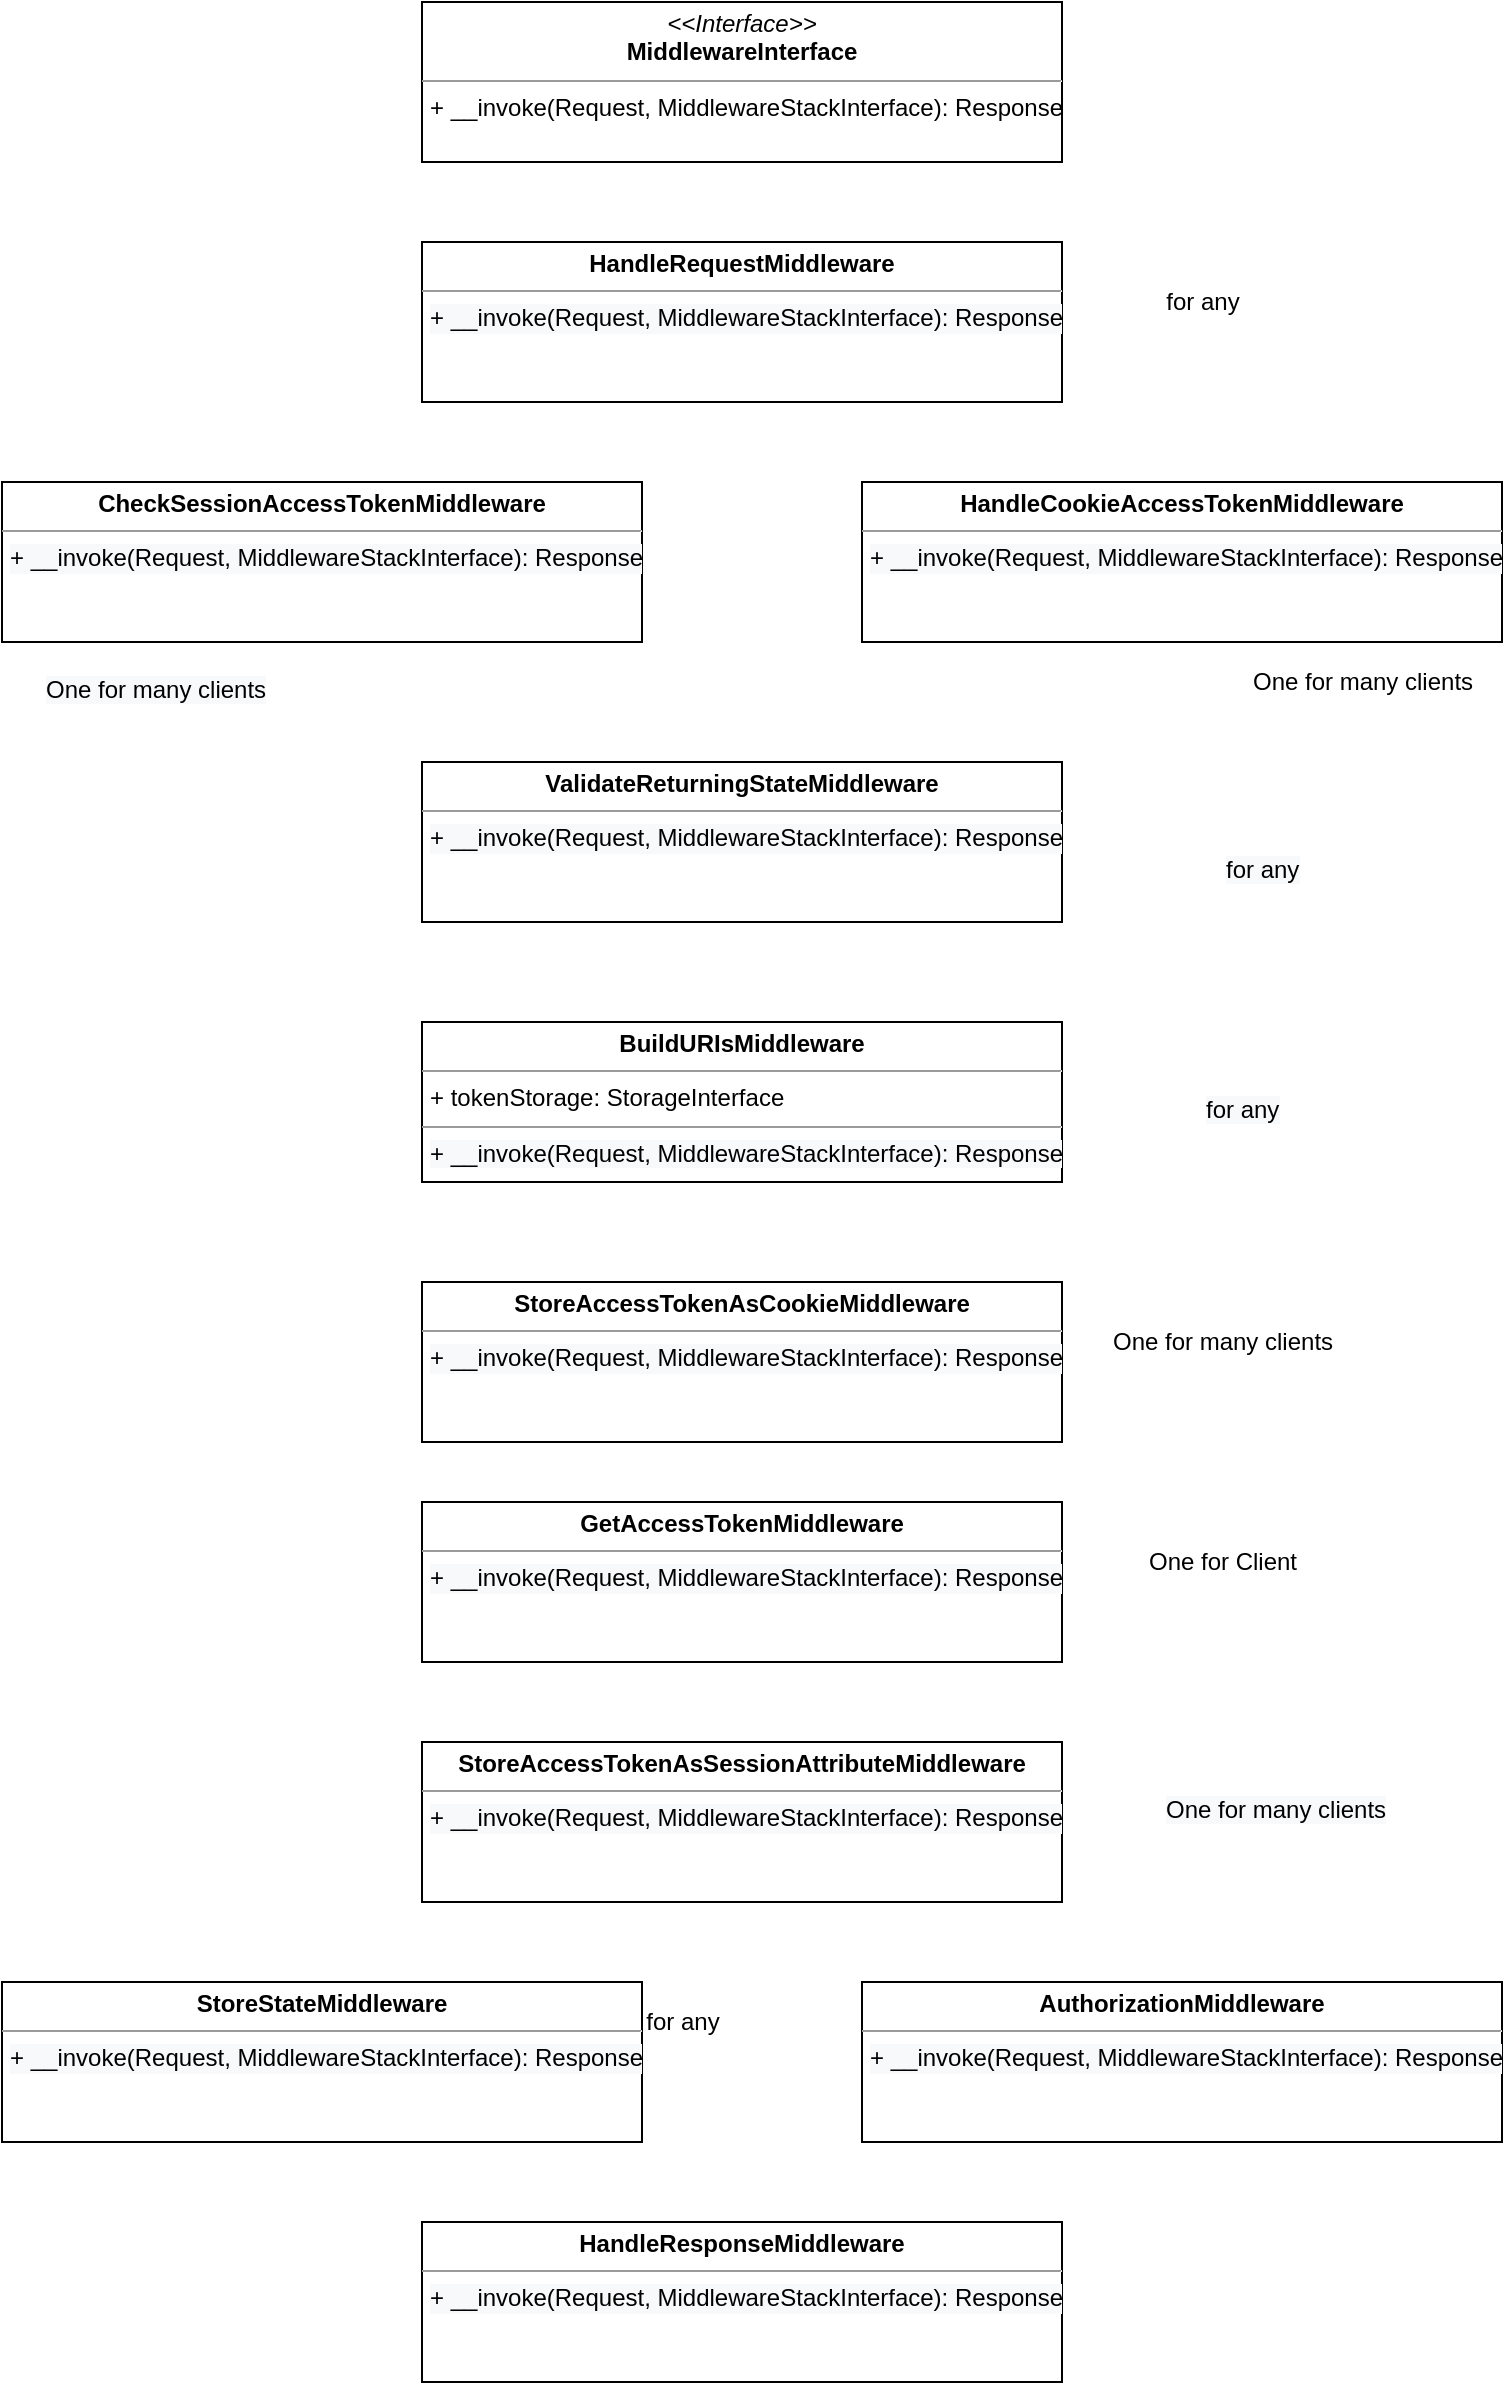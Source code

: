 <mxfile version="13.8.9" type="github" pages="4">
  <diagram id="qrGcWWRsO0BOdbryA6Jo" name="middleware">
    <mxGraphModel dx="1372" dy="774" grid="1" gridSize="10" guides="1" tooltips="1" connect="1" arrows="1" fold="1" page="1" pageScale="1" pageWidth="827" pageHeight="1169" math="0" shadow="0">
      <root>
        <mxCell id="0" />
        <mxCell id="1" parent="0" />
        <mxCell id="8NeAwoeYT95xqPQiHcfP-7" value="&lt;p style=&quot;margin: 0px ; margin-top: 4px ; text-align: center&quot;&gt;&lt;i&gt;&amp;lt;&amp;lt;Interface&amp;gt;&amp;gt;&lt;/i&gt;&lt;br&gt;&lt;b&gt;MiddlewareInterface&lt;/b&gt;&lt;/p&gt;&lt;hr size=&quot;1&quot;&gt;&lt;p style=&quot;margin: 0px ; margin-left: 4px&quot;&gt;&lt;span&gt;+ __invoke(&lt;/span&gt;&lt;span style=&quot;font-family: &amp;#34;helvetica&amp;#34;&quot;&gt;Request&lt;/span&gt;&lt;span&gt;,&amp;nbsp;&lt;/span&gt;&lt;span style=&quot;font-family: &amp;#34;helvetica&amp;#34;&quot;&gt;MiddlewareStackInterface&lt;/span&gt;&lt;span&gt;): Response&lt;/span&gt;&lt;/p&gt;&amp;nbsp;&amp;nbsp;&lt;p style=&quot;margin: 0px ; margin-left: 4px&quot;&gt;&lt;br&gt;&lt;/p&gt;" style="verticalAlign=top;align=left;overflow=fill;fontSize=12;fontFamily=Helvetica;html=1;" parent="1" vertex="1">
          <mxGeometry x="220" width="320" height="80" as="geometry" />
        </mxCell>
        <mxCell id="437Ta0UJ8jdZ3Wq3ndbt-2" value="&lt;p style=&quot;margin: 0px ; margin-top: 4px ; text-align: center&quot;&gt;&lt;b&gt;StoreStateMiddleware&lt;/b&gt;&lt;/p&gt;&lt;hr size=&quot;1&quot;&gt;&lt;p style=&quot;margin: 0px ; margin-left: 4px&quot;&gt;&lt;/p&gt;&lt;p style=&quot;margin: 0px ; margin-left: 4px&quot;&gt;&lt;span style=&quot;color: rgb(0 , 0 , 0) ; font-family: &amp;#34;helvetica&amp;#34; ; font-size: 12px ; font-style: normal ; font-weight: 400 ; letter-spacing: normal ; text-align: left ; text-indent: 0px ; text-transform: none ; word-spacing: 0px ; background-color: rgb(248 , 249 , 250) ; float: none ; display: inline&quot;&gt;&lt;/span&gt;&lt;/p&gt;&lt;p style=&quot;color: rgb(0 , 0 , 0) ; font-family: &amp;#34;helvetica&amp;#34; ; font-size: 12px ; font-style: normal ; font-weight: 400 ; letter-spacing: normal ; text-align: left ; text-indent: 0px ; text-transform: none ; word-spacing: 0px ; background-color: rgb(248 , 249 , 250) ; margin: 0px 0px 0px 4px&quot;&gt;&lt;span&gt;+ __invoke(&lt;/span&gt;Request&lt;span&gt;,&amp;nbsp;&lt;/span&gt;MiddlewareStackInterface&lt;span&gt;): ResponseInterface&lt;/span&gt;&lt;/p&gt;" style="verticalAlign=top;align=left;overflow=fill;fontSize=12;fontFamily=Helvetica;html=1;" parent="1" vertex="1">
          <mxGeometry x="10" y="990" width="320" height="80" as="geometry" />
        </mxCell>
        <mxCell id="nZNE6GQDTucfdXVpyQp9-2" value="&lt;p style=&quot;margin: 0px ; margin-top: 4px ; text-align: center&quot;&gt;&lt;b&gt;GetAccessTokenMiddleware&lt;/b&gt;&lt;/p&gt;&lt;hr size=&quot;1&quot;&gt;&lt;p style=&quot;margin: 0px ; margin-left: 4px&quot;&gt;&lt;/p&gt;&lt;p style=&quot;margin: 0px ; margin-left: 4px&quot;&gt;&lt;span style=&quot;color: rgb(0 , 0 , 0) ; font-family: &amp;#34;helvetica&amp;#34; ; font-size: 12px ; font-style: normal ; font-weight: 400 ; letter-spacing: normal ; text-align: left ; text-indent: 0px ; text-transform: none ; word-spacing: 0px ; background-color: rgb(248 , 249 , 250) ; float: none ; display: inline&quot;&gt;&lt;/span&gt;&lt;/p&gt;&lt;p style=&quot;color: rgb(0 , 0 , 0) ; font-family: &amp;#34;helvetica&amp;#34; ; font-size: 12px ; font-style: normal ; letter-spacing: normal ; text-align: left ; text-indent: 0px ; text-transform: none ; word-spacing: 0px ; background-color: rgb(248 , 249 , 250) ; margin: 0px 0px 0px 4px ; font-weight: 400&quot;&gt;&lt;span&gt;+ __invoke(&lt;/span&gt;Request&lt;span&gt;,&amp;nbsp;&lt;/span&gt;MiddlewareStackInterface&lt;span&gt;): Response&lt;/span&gt;&lt;/p&gt;" style="verticalAlign=top;align=left;overflow=fill;fontSize=12;fontFamily=Helvetica;html=1;" parent="1" vertex="1">
          <mxGeometry x="220" y="750" width="320" height="80" as="geometry" />
        </mxCell>
        <mxCell id="c0_8Wl3W00QT2Rh3ec4e-10" value="&lt;p style=&quot;margin: 0px ; margin-top: 4px ; text-align: center&quot;&gt;&lt;b&gt;BuildURIsMiddleware&lt;/b&gt;&lt;/p&gt;&lt;hr size=&quot;1&quot;&gt;&lt;p style=&quot;margin: 0px ; margin-left: 4px&quot;&gt;+ tokenStorage: StorageInterface&lt;/p&gt;&lt;hr size=&quot;1&quot;&gt;&lt;p style=&quot;margin: 0px ; margin-left: 4px&quot;&gt;&lt;span style=&quot;color: rgb(0 , 0 , 0) ; font-family: &amp;#34;helvetica&amp;#34; ; font-size: 12px ; font-style: normal ; font-weight: 400 ; letter-spacing: normal ; text-align: left ; text-indent: 0px ; text-transform: none ; word-spacing: 0px ; background-color: rgb(248 , 249 , 250) ; float: none ; display: inline&quot;&gt;&lt;/span&gt;&lt;/p&gt;&lt;p style=&quot;color: rgb(0 , 0 , 0) ; font-family: &amp;#34;helvetica&amp;#34; ; font-size: 12px ; font-style: normal ; font-weight: 400 ; letter-spacing: normal ; text-align: left ; text-indent: 0px ; text-transform: none ; word-spacing: 0px ; background-color: rgb(248 , 249 , 250) ; margin: 0px 0px 0px 4px&quot;&gt;&lt;span&gt;+ __invoke(&lt;/span&gt;Request&lt;span&gt;,&amp;nbsp;&lt;/span&gt;MiddlewareStackInterface&lt;span&gt;): Response&lt;/span&gt;&lt;/p&gt;" style="verticalAlign=top;align=left;overflow=fill;fontSize=12;fontFamily=Helvetica;html=1;" parent="1" vertex="1">
          <mxGeometry x="220" y="510" width="320" height="80" as="geometry" />
        </mxCell>
        <mxCell id="r6jDAVwYO0hfleiq5wBw-2" value="&lt;p style=&quot;margin: 0px ; margin-top: 4px ; text-align: center&quot;&gt;&lt;b&gt;HandleRequestMiddleware&lt;/b&gt;&lt;/p&gt;&lt;hr size=&quot;1&quot;&gt;&lt;p style=&quot;margin: 0px ; margin-left: 4px&quot;&gt;&lt;/p&gt;&lt;p style=&quot;margin: 0px ; margin-left: 4px&quot;&gt;&lt;span style=&quot;color: rgb(0 , 0 , 0) ; font-family: &amp;#34;helvetica&amp;#34; ; font-size: 12px ; font-style: normal ; font-weight: 400 ; letter-spacing: normal ; text-align: left ; text-indent: 0px ; text-transform: none ; word-spacing: 0px ; background-color: rgb(248 , 249 , 250) ; float: none ; display: inline&quot;&gt;&lt;/span&gt;&lt;/p&gt;&lt;p style=&quot;color: rgb(0 , 0 , 0) ; font-family: &amp;#34;helvetica&amp;#34; ; font-size: 12px ; font-style: normal ; letter-spacing: normal ; text-align: left ; text-indent: 0px ; text-transform: none ; word-spacing: 0px ; background-color: rgb(248 , 249 , 250) ; margin: 0px 0px 0px 4px ; font-weight: 400&quot;&gt;&lt;span&gt;+ __invoke(&lt;/span&gt;Request&lt;span&gt;,&amp;nbsp;&lt;/span&gt;MiddlewareStackInterface&lt;span&gt;): Response&lt;/span&gt;&lt;/p&gt;" style="verticalAlign=top;align=left;overflow=fill;fontSize=12;fontFamily=Helvetica;html=1;" parent="1" vertex="1">
          <mxGeometry x="220" y="120" width="320" height="80" as="geometry" />
        </mxCell>
        <mxCell id="r052qXKX62Mtbz9yXFSF-1" value="&lt;p style=&quot;margin: 0px ; margin-top: 4px ; text-align: center&quot;&gt;&lt;b&gt;AuthorizationMiddleware&lt;/b&gt;&lt;/p&gt;&lt;hr size=&quot;1&quot;&gt;&lt;p style=&quot;margin: 0px ; margin-left: 4px&quot;&gt;&lt;/p&gt;&lt;p style=&quot;margin: 0px ; margin-left: 4px&quot;&gt;&lt;span style=&quot;color: rgb(0 , 0 , 0) ; font-family: &amp;#34;helvetica&amp;#34; ; font-size: 12px ; font-style: normal ; font-weight: 400 ; letter-spacing: normal ; text-align: left ; text-indent: 0px ; text-transform: none ; word-spacing: 0px ; background-color: rgb(248 , 249 , 250) ; float: none ; display: inline&quot;&gt;&lt;/span&gt;&lt;/p&gt;&lt;p style=&quot;color: rgb(0 , 0 , 0) ; font-family: &amp;#34;helvetica&amp;#34; ; font-size: 12px ; font-style: normal ; font-weight: 400 ; letter-spacing: normal ; text-align: left ; text-indent: 0px ; text-transform: none ; word-spacing: 0px ; background-color: rgb(248 , 249 , 250) ; margin: 0px 0px 0px 4px&quot;&gt;&lt;span&gt;+ __invoke(&lt;/span&gt;Request&lt;span&gt;,&amp;nbsp;&lt;/span&gt;MiddlewareStackInterface&lt;span&gt;): ResponseInterface&lt;/span&gt;&lt;/p&gt;" style="verticalAlign=top;align=left;overflow=fill;fontSize=12;fontFamily=Helvetica;html=1;" parent="1" vertex="1">
          <mxGeometry x="440" y="990" width="320" height="80" as="geometry" />
        </mxCell>
        <mxCell id="r052qXKX62Mtbz9yXFSF-3" value="&lt;p style=&quot;margin: 0px ; margin-top: 4px ; text-align: center&quot;&gt;&lt;b&gt;HandleResponseMiddleware&lt;/b&gt;&lt;/p&gt;&lt;hr size=&quot;1&quot;&gt;&lt;p style=&quot;margin: 0px ; margin-left: 4px&quot;&gt;&lt;/p&gt;&lt;p style=&quot;margin: 0px ; margin-left: 4px&quot;&gt;&lt;span style=&quot;color: rgb(0 , 0 , 0) ; font-family: &amp;#34;helvetica&amp;#34; ; font-size: 12px ; font-style: normal ; font-weight: 400 ; letter-spacing: normal ; text-align: left ; text-indent: 0px ; text-transform: none ; word-spacing: 0px ; background-color: rgb(248 , 249 , 250) ; float: none ; display: inline&quot;&gt;&lt;/span&gt;&lt;/p&gt;&lt;p style=&quot;color: rgb(0 , 0 , 0) ; font-family: &amp;#34;helvetica&amp;#34; ; font-size: 12px ; font-style: normal ; font-weight: 400 ; letter-spacing: normal ; text-align: left ; text-indent: 0px ; text-transform: none ; word-spacing: 0px ; background-color: rgb(248 , 249 , 250) ; margin: 0px 0px 0px 4px&quot;&gt;&lt;/p&gt;&lt;p style=&quot;color: rgb(0 , 0 , 0) ; font-family: &amp;#34;helvetica&amp;#34; ; font-size: 12px ; font-style: normal ; font-weight: 400 ; letter-spacing: normal ; text-align: left ; text-indent: 0px ; text-transform: none ; word-spacing: 0px ; background-color: rgb(248 , 249 , 250) ; margin: 0px 0px 0px 4px&quot;&gt;&lt;span&gt;+ __invoke(&lt;/span&gt;Request&lt;span&gt;, MiddlewareStackInterface): Response&lt;/span&gt;&lt;/p&gt;" style="verticalAlign=top;align=left;overflow=fill;fontSize=12;fontFamily=Helvetica;html=1;" parent="1" vertex="1">
          <mxGeometry x="220" y="1110" width="320" height="80" as="geometry" />
        </mxCell>
        <mxCell id="bziXkX_rmA2hiyJltZn8-3" value="&lt;p style=&quot;margin: 0px ; margin-top: 4px ; text-align: center&quot;&gt;&lt;b&gt;CheckSessionAccessTokenMiddleware&lt;/b&gt;&lt;/p&gt;&lt;hr size=&quot;1&quot;&gt;&lt;p style=&quot;margin: 0px ; margin-left: 4px&quot;&gt;&lt;/p&gt;&lt;p style=&quot;margin: 0px ; margin-left: 4px&quot;&gt;&lt;span style=&quot;color: rgb(0 , 0 , 0) ; font-family: &amp;#34;helvetica&amp;#34; ; font-size: 12px ; font-style: normal ; font-weight: 400 ; letter-spacing: normal ; text-align: left ; text-indent: 0px ; text-transform: none ; word-spacing: 0px ; background-color: rgb(248 , 249 , 250) ; float: none ; display: inline&quot;&gt;&lt;/span&gt;&lt;/p&gt;&lt;p style=&quot;color: rgb(0 , 0 , 0) ; font-family: &amp;#34;helvetica&amp;#34; ; font-size: 12px ; font-style: normal ; letter-spacing: normal ; text-align: left ; text-indent: 0px ; text-transform: none ; word-spacing: 0px ; background-color: rgb(248 , 249 , 250) ; margin: 0px 0px 0px 4px ; font-weight: 400&quot;&gt;&lt;span&gt;+ __invoke(&lt;/span&gt;Request&lt;span&gt;,&amp;nbsp;&lt;/span&gt;MiddlewareStackInterface&lt;span&gt;): Response&lt;/span&gt;&lt;/p&gt;" style="verticalAlign=top;align=left;overflow=fill;fontSize=12;fontFamily=Helvetica;html=1;" parent="1" vertex="1">
          <mxGeometry x="10" y="240" width="320" height="80" as="geometry" />
        </mxCell>
        <mxCell id="TUHBT9Yui8I1Yu6JOB0q-1" value="&lt;p style=&quot;margin: 0px ; margin-top: 4px ; text-align: center&quot;&gt;&lt;b&gt;HandleCookieAccessTokenMiddleware&lt;/b&gt;&lt;/p&gt;&lt;hr size=&quot;1&quot;&gt;&lt;p style=&quot;margin: 0px ; margin-left: 4px&quot;&gt;&lt;/p&gt;&lt;p style=&quot;margin: 0px ; margin-left: 4px&quot;&gt;&lt;span style=&quot;color: rgb(0 , 0 , 0) ; font-family: &amp;#34;helvetica&amp;#34; ; font-size: 12px ; font-style: normal ; font-weight: 400 ; letter-spacing: normal ; text-align: left ; text-indent: 0px ; text-transform: none ; word-spacing: 0px ; background-color: rgb(248 , 249 , 250) ; float: none ; display: inline&quot;&gt;&lt;/span&gt;&lt;/p&gt;&lt;p style=&quot;color: rgb(0 , 0 , 0) ; font-family: &amp;#34;helvetica&amp;#34; ; font-size: 12px ; font-style: normal ; letter-spacing: normal ; text-align: left ; text-indent: 0px ; text-transform: none ; word-spacing: 0px ; background-color: rgb(248 , 249 , 250) ; margin: 0px 0px 0px 4px ; font-weight: 400&quot;&gt;&lt;span&gt;+ __invoke(&lt;/span&gt;Request&lt;span&gt;,&amp;nbsp;&lt;/span&gt;MiddlewareStackInterface&lt;span&gt;): Response&lt;/span&gt;&lt;/p&gt;" style="verticalAlign=top;align=left;overflow=fill;fontSize=12;fontFamily=Helvetica;html=1;" parent="1" vertex="1">
          <mxGeometry x="440" y="240" width="320" height="80" as="geometry" />
        </mxCell>
        <mxCell id="TUHBT9Yui8I1Yu6JOB0q-2" value="&lt;p style=&quot;margin: 0px ; margin-top: 4px ; text-align: center&quot;&gt;&lt;b&gt;ValidateReturningStateMiddleware&lt;/b&gt;&lt;/p&gt;&lt;hr size=&quot;1&quot;&gt;&lt;p style=&quot;margin: 0px ; margin-left: 4px&quot;&gt;&lt;/p&gt;&lt;p style=&quot;margin: 0px ; margin-left: 4px&quot;&gt;&lt;span style=&quot;color: rgb(0 , 0 , 0) ; font-family: &amp;#34;helvetica&amp;#34; ; font-size: 12px ; font-style: normal ; font-weight: 400 ; letter-spacing: normal ; text-align: left ; text-indent: 0px ; text-transform: none ; word-spacing: 0px ; background-color: rgb(248 , 249 , 250) ; float: none ; display: inline&quot;&gt;&lt;/span&gt;&lt;/p&gt;&lt;p style=&quot;color: rgb(0 , 0 , 0) ; font-family: &amp;#34;helvetica&amp;#34; ; font-size: 12px ; font-style: normal ; font-weight: 400 ; letter-spacing: normal ; text-align: left ; text-indent: 0px ; text-transform: none ; word-spacing: 0px ; background-color: rgb(248 , 249 , 250) ; margin: 0px 0px 0px 4px&quot;&gt;&lt;span&gt;+ __invoke(&lt;/span&gt;Request&lt;span&gt;,&amp;nbsp;&lt;/span&gt;MiddlewareStackInterface&lt;span&gt;): Response&lt;/span&gt;&lt;/p&gt;" style="verticalAlign=top;align=left;overflow=fill;fontSize=12;fontFamily=Helvetica;html=1;" parent="1" vertex="1">
          <mxGeometry x="220" y="380" width="320" height="80" as="geometry" />
        </mxCell>
        <mxCell id="TUHBT9Yui8I1Yu6JOB0q-3" value="&lt;p style=&quot;margin: 0px ; margin-top: 4px ; text-align: center&quot;&gt;&lt;b&gt;StoreAccessTokenAsSessionAttributeMiddleware&lt;/b&gt;&lt;/p&gt;&lt;hr size=&quot;1&quot;&gt;&lt;p style=&quot;margin: 0px ; margin-left: 4px&quot;&gt;&lt;/p&gt;&lt;p style=&quot;margin: 0px ; margin-left: 4px&quot;&gt;&lt;span style=&quot;color: rgb(0 , 0 , 0) ; font-family: &amp;#34;helvetica&amp;#34; ; font-size: 12px ; font-style: normal ; font-weight: 400 ; letter-spacing: normal ; text-align: left ; text-indent: 0px ; text-transform: none ; word-spacing: 0px ; background-color: rgb(248 , 249 , 250) ; float: none ; display: inline&quot;&gt;&lt;/span&gt;&lt;/p&gt;&lt;p style=&quot;color: rgb(0 , 0 , 0) ; font-family: &amp;#34;helvetica&amp;#34; ; font-size: 12px ; font-style: normal ; letter-spacing: normal ; text-align: left ; text-indent: 0px ; text-transform: none ; word-spacing: 0px ; background-color: rgb(248 , 249 , 250) ; margin: 0px 0px 0px 4px ; font-weight: 400&quot;&gt;&lt;span&gt;+ __invoke(&lt;/span&gt;Request&lt;span&gt;,&amp;nbsp;&lt;/span&gt;MiddlewareStackInterface&lt;span&gt;): Response&lt;/span&gt;&lt;/p&gt;" style="verticalAlign=top;align=left;overflow=fill;fontSize=12;fontFamily=Helvetica;html=1;" parent="1" vertex="1">
          <mxGeometry x="220" y="870" width="320" height="80" as="geometry" />
        </mxCell>
        <mxCell id="TUHBT9Yui8I1Yu6JOB0q-4" value="&lt;p style=&quot;margin: 0px ; margin-top: 4px ; text-align: center&quot;&gt;&lt;b&gt;StoreAccessTokenAsCookieMiddleware&lt;/b&gt;&lt;/p&gt;&lt;hr size=&quot;1&quot;&gt;&lt;p style=&quot;margin: 0px ; margin-left: 4px&quot;&gt;&lt;/p&gt;&lt;p style=&quot;margin: 0px ; margin-left: 4px&quot;&gt;&lt;span style=&quot;color: rgb(0 , 0 , 0) ; font-family: &amp;#34;helvetica&amp;#34; ; font-size: 12px ; font-style: normal ; font-weight: 400 ; letter-spacing: normal ; text-align: left ; text-indent: 0px ; text-transform: none ; word-spacing: 0px ; background-color: rgb(248 , 249 , 250) ; float: none ; display: inline&quot;&gt;&lt;/span&gt;&lt;/p&gt;&lt;p style=&quot;color: rgb(0 , 0 , 0) ; font-family: &amp;#34;helvetica&amp;#34; ; font-size: 12px ; font-style: normal ; letter-spacing: normal ; text-align: left ; text-indent: 0px ; text-transform: none ; word-spacing: 0px ; background-color: rgb(248 , 249 , 250) ; margin: 0px 0px 0px 4px ; font-weight: 400&quot;&gt;&lt;span&gt;+ __invoke(&lt;/span&gt;Request&lt;span&gt;,&amp;nbsp;&lt;/span&gt;MiddlewareStackInterface&lt;span&gt;): Response&lt;/span&gt;&lt;/p&gt;" style="verticalAlign=top;align=left;overflow=fill;fontSize=12;fontFamily=Helvetica;html=1;" parent="1" vertex="1">
          <mxGeometry x="220" y="640" width="320" height="80" as="geometry" />
        </mxCell>
        <mxCell id="Pp-nK2qejQdVDs6q5-V6-1" value="One for Client" style="text;html=1;align=center;verticalAlign=middle;resizable=0;points=[];autosize=1;" parent="1" vertex="1">
          <mxGeometry x="575" y="770" width="90" height="20" as="geometry" />
        </mxCell>
        <mxCell id="Pp-nK2qejQdVDs6q5-V6-2" value="One for many clients" style="text;html=1;align=center;verticalAlign=middle;resizable=0;points=[];autosize=1;" parent="1" vertex="1">
          <mxGeometry x="555" y="660" width="130" height="20" as="geometry" />
        </mxCell>
        <mxCell id="Pp-nK2qejQdVDs6q5-V6-3" value="&lt;meta charset=&quot;utf-8&quot;&gt;&lt;span style=&quot;color: rgb(0, 0, 0); font-family: helvetica; font-size: 12px; font-style: normal; font-weight: 400; letter-spacing: normal; text-align: center; text-indent: 0px; text-transform: none; word-spacing: 0px; background-color: rgb(248, 249, 250); display: inline; float: none;&quot;&gt;One for many clients&lt;/span&gt;" style="text;whiteSpace=wrap;html=1;" parent="1" vertex="1">
          <mxGeometry x="30" y="330" width="140" height="30" as="geometry" />
        </mxCell>
        <mxCell id="Pp-nK2qejQdVDs6q5-V6-4" value="One for many clients" style="text;html=1;align=center;verticalAlign=middle;resizable=0;points=[];autosize=1;" parent="1" vertex="1">
          <mxGeometry x="625" y="330" width="130" height="20" as="geometry" />
        </mxCell>
        <mxCell id="Pp-nK2qejQdVDs6q5-V6-5" value="for any" style="text;html=1;align=center;verticalAlign=middle;resizable=0;points=[];autosize=1;" parent="1" vertex="1">
          <mxGeometry x="585" y="140" width="50" height="20" as="geometry" />
        </mxCell>
        <mxCell id="Pp-nK2qejQdVDs6q5-V6-6" value="&lt;meta charset=&quot;utf-8&quot;&gt;&lt;span style=&quot;color: rgb(0, 0, 0); font-family: helvetica; font-size: 12px; font-style: normal; font-weight: 400; letter-spacing: normal; text-align: center; text-indent: 0px; text-transform: none; word-spacing: 0px; background-color: rgb(248, 249, 250); display: inline; float: none;&quot;&gt;for any&lt;/span&gt;" style="text;whiteSpace=wrap;html=1;" parent="1" vertex="1">
          <mxGeometry x="620" y="420" width="60" height="30" as="geometry" />
        </mxCell>
        <mxCell id="Pp-nK2qejQdVDs6q5-V6-7" value="&lt;meta charset=&quot;utf-8&quot;&gt;&lt;span style=&quot;color: rgb(0, 0, 0); font-family: helvetica; font-size: 12px; font-style: normal; font-weight: 400; letter-spacing: normal; text-align: center; text-indent: 0px; text-transform: none; word-spacing: 0px; background-color: rgb(248, 249, 250); display: inline; float: none;&quot;&gt;for any&lt;/span&gt;" style="text;whiteSpace=wrap;html=1;" parent="1" vertex="1">
          <mxGeometry x="610" y="540" width="60" height="30" as="geometry" />
        </mxCell>
        <mxCell id="Pp-nK2qejQdVDs6q5-V6-9" value="&lt;meta charset=&quot;utf-8&quot;&gt;&lt;span style=&quot;color: rgb(0, 0, 0); font-family: helvetica; font-size: 12px; font-style: normal; font-weight: 400; letter-spacing: normal; text-align: center; text-indent: 0px; text-transform: none; word-spacing: 0px; background-color: rgb(248, 249, 250); display: inline; float: none;&quot;&gt;One for many clients&lt;/span&gt;" style="text;whiteSpace=wrap;html=1;" parent="1" vertex="1">
          <mxGeometry x="590" y="890" width="140" height="30" as="geometry" />
        </mxCell>
        <mxCell id="Pp-nK2qejQdVDs6q5-V6-10" value="&lt;span style=&quot;font-family: &amp;#34;helvetica&amp;#34;&quot;&gt;for any&lt;/span&gt;" style="text;html=1;align=center;verticalAlign=middle;resizable=0;points=[];autosize=1;" parent="1" vertex="1">
          <mxGeometry x="325" y="1000" width="50" height="20" as="geometry" />
        </mxCell>
      </root>
    </mxGraphModel>
  </diagram>
  <diagram id="M2JfEKzDx_tz9FU8B0R7" name="client">
    <mxGraphModel dx="1372" dy="774" grid="1" gridSize="10" guides="1" tooltips="1" connect="1" arrows="1" fold="1" page="1" pageScale="1" pageWidth="827" pageHeight="1169" math="0" shadow="0">
      <root>
        <mxCell id="DypgrRha4IE7cXeJhuj2-0" />
        <mxCell id="DypgrRha4IE7cXeJhuj2-1" parent="DypgrRha4IE7cXeJhuj2-0" />
        <mxCell id="he7r-L6BCiGIH9qL0kHz-1" value="&lt;p style=&quot;margin: 0px ; margin-top: 4px ; text-align: center&quot;&gt;&lt;b&gt;Client&lt;/b&gt;&lt;/p&gt;&lt;hr size=&quot;1&quot;&gt;&lt;p style=&quot;margin: 0px ; margin-left: 4px&quot;&gt;# attributes: Attributes&lt;/p&gt;&lt;p style=&quot;margin: 0px ; margin-left: 4px&quot;&gt;# middleware: iterable MiddlewareInterface&lt;br&gt;&lt;/p&gt;&lt;p style=&quot;margin: 0px ; margin-left: 4px&quot;&gt;&lt;br&gt;&lt;/p&gt;&lt;hr size=&quot;1&quot;&gt;&lt;p style=&quot;margin: 0px ; margin-left: 4px&quot;&gt;+ connect(Request): Response&lt;/p&gt;" style="verticalAlign=top;align=left;overflow=fill;fontSize=12;fontFamily=Helvetica;html=1;" parent="DypgrRha4IE7cXeJhuj2-1" vertex="1">
          <mxGeometry x="40" y="160" width="240" height="110" as="geometry" />
        </mxCell>
        <mxCell id="cwkQ83D5woec63lzRSnW-0" value="&lt;p style=&quot;margin: 0px ; margin-top: 4px ; text-align: center&quot;&gt;&lt;i&gt;&amp;lt;&amp;lt;Interface&amp;gt;&amp;gt;&lt;/i&gt;&lt;br&gt;&lt;b&gt;ClientInterface&lt;/b&gt;&lt;/p&gt;&lt;hr size=&quot;1&quot;&gt;&lt;p style=&quot;margin: 0px ; margin-left: 4px&quot;&gt;&lt;span&gt;+ connect(Request): Response&lt;/span&gt;&lt;br&gt;&lt;/p&gt;" style="verticalAlign=top;align=left;overflow=fill;fontSize=12;fontFamily=Helvetica;html=1;" parent="DypgrRha4IE7cXeJhuj2-1" vertex="1">
          <mxGeometry x="60" y="10" width="200" height="70" as="geometry" />
        </mxCell>
        <mxCell id="cwkQ83D5woec63lzRSnW-1" value="" style="endArrow=block;dashed=1;endFill=0;endSize=12;html=1;exitX=0.455;exitY=-0.021;exitDx=0;exitDy=0;exitPerimeter=0;" parent="DypgrRha4IE7cXeJhuj2-1" source="he7r-L6BCiGIH9qL0kHz-1" edge="1">
          <mxGeometry width="160" relative="1" as="geometry">
            <mxPoint x="230" y="180" as="sourcePoint" />
            <mxPoint x="149" y="82" as="targetPoint" />
            <Array as="points" />
          </mxGeometry>
        </mxCell>
        <mxCell id="cwkQ83D5woec63lzRSnW-3" value="&lt;p style=&quot;margin: 0px ; margin-top: 4px ; text-align: center&quot;&gt;&lt;i&gt;&amp;lt;&amp;lt;Interface&amp;gt;&amp;gt;&lt;/i&gt;&lt;br&gt;&lt;b&gt;ClientFactoryInterface&lt;/b&gt;&lt;/p&gt;&lt;hr size=&quot;1&quot;&gt;&lt;p style=&quot;margin: 0px ; margin-left: 4px&quot;&gt;&lt;span&gt;+ __invoke(AttributeBag, iterable middleware): Response&lt;/span&gt;&lt;br&gt;&lt;/p&gt;" style="verticalAlign=top;align=left;overflow=fill;fontSize=12;fontFamily=Helvetica;html=1;" parent="DypgrRha4IE7cXeJhuj2-1" vertex="1">
          <mxGeometry x="380" y="180" width="310" height="70" as="geometry" />
        </mxCell>
        <mxCell id="cwkQ83D5woec63lzRSnW-4" value="Use" style="endArrow=open;endSize=12;dashed=1;html=1;entryX=1;entryY=0.5;entryDx=0;entryDy=0;exitX=0;exitY=0.5;exitDx=0;exitDy=0;" parent="DypgrRha4IE7cXeJhuj2-1" source="cwkQ83D5woec63lzRSnW-3" target="he7r-L6BCiGIH9qL0kHz-1" edge="1">
          <mxGeometry width="160" relative="1" as="geometry">
            <mxPoint x="370" y="215" as="sourcePoint" />
            <mxPoint x="390" y="240" as="targetPoint" />
          </mxGeometry>
        </mxCell>
        <mxCell id="vtkodDGx-AeU00OoYXUY-0" value="&lt;p style=&quot;margin: 0px ; margin-top: 4px ; text-align: center&quot;&gt;&lt;i&gt;&amp;lt;&amp;lt;Interface&amp;gt;&amp;gt;&lt;/i&gt;&lt;br&gt;&lt;b&gt;MiddlewareStackInterface&lt;/b&gt;&lt;/p&gt;&lt;hr size=&quot;1&quot;&gt;&lt;p style=&quot;margin: 0px ; margin-left: 4px&quot;&gt;&lt;br&gt;&lt;/p&gt;&lt;hr size=&quot;1&quot;&gt;&lt;p style=&quot;margin: 0px ; margin-left: 4px&quot;&gt;+ next(): MiddlewareInterface&lt;/p&gt;&lt;p style=&quot;margin: 0px ; margin-left: 4px&quot;&gt;+ clear(): self;&lt;/p&gt;" style="verticalAlign=top;align=left;overflow=fill;fontSize=12;fontFamily=Helvetica;html=1;" parent="DypgrRha4IE7cXeJhuj2-1" vertex="1">
          <mxGeometry x="25" y="360" width="270" height="140" as="geometry" />
        </mxCell>
        <mxCell id="vtkodDGx-AeU00OoYXUY-2" value="" style="endArrow=diamondThin;endFill=1;endSize=24;html=1;exitX=0.5;exitY=0;exitDx=0;exitDy=0;" parent="DypgrRha4IE7cXeJhuj2-1" source="vtkodDGx-AeU00OoYXUY-0" edge="1">
          <mxGeometry width="160" relative="1" as="geometry">
            <mxPoint x="130" y="350" as="sourcePoint" />
            <mxPoint x="160" y="272" as="targetPoint" />
          </mxGeometry>
        </mxCell>
      </root>
    </mxGraphModel>
  </diagram>
  <diagram id="nbr7e23JZk93sRibJHje" name="attributes">
    <mxGraphModel dx="1372" dy="774" grid="1" gridSize="10" guides="1" tooltips="1" connect="1" arrows="1" fold="1" page="1" pageScale="1" pageWidth="827" pageHeight="1169" math="0" shadow="0">
      <root>
        <mxCell id="hoqNiBcHnnEIjC_Bq6Cs-0" />
        <mxCell id="hoqNiBcHnnEIjC_Bq6Cs-1" parent="hoqNiBcHnnEIjC_Bq6Cs-0" />
        <mxCell id="_Co1IxyrtS7qGGrM7O0T-3" value="" style="endArrow=block;dashed=1;endFill=0;endSize=12;html=1;exitX=0.838;exitY=0;exitDx=0;exitDy=0;exitPerimeter=0;entryX=0.171;entryY=1.039;entryDx=0;entryDy=0;entryPerimeter=0;" parent="hoqNiBcHnnEIjC_Bq6Cs-1" source="ElND1N7slRYNDKux_piK-3" target="5XRNrsnTAn6Gpq4PfLp0-3" edge="1">
          <mxGeometry width="160" relative="1" as="geometry">
            <mxPoint x="180" y="600" as="sourcePoint" />
            <mxPoint x="238" y="538" as="targetPoint" />
          </mxGeometry>
        </mxCell>
        <mxCell id="Tk1ZzigYDsJpNEShv9fx-24" value="" style="endArrow=diamondThin;endFill=0;endSize=24;html=1;entryX=0.543;entryY=-0.01;entryDx=0;entryDy=0;entryPerimeter=0;" parent="hoqNiBcHnnEIjC_Bq6Cs-1" edge="1">
          <mxGeometry width="160" relative="1" as="geometry">
            <mxPoint x="220" y="118" as="sourcePoint" />
            <mxPoint x="220.91" y="186" as="targetPoint" />
          </mxGeometry>
        </mxCell>
        <mxCell id="Tk1ZzigYDsJpNEShv9fx-6" value="" style="endArrow=diamondThin;endFill=0;endSize=24;html=1;" parent="hoqNiBcHnnEIjC_Bq6Cs-1" edge="1">
          <mxGeometry width="160" relative="1" as="geometry">
            <mxPoint x="62" y="120" as="sourcePoint" />
            <mxPoint x="62" y="190" as="targetPoint" />
          </mxGeometry>
        </mxCell>
        <mxCell id="Tk1ZzigYDsJpNEShv9fx-25" value="ClientSecret" style="swimlane;fontStyle=1;align=center;verticalAlign=top;childLayout=stackLayout;horizontal=1;startSize=26;horizontalStack=0;resizeParent=1;resizeParentMax=0;resizeLast=0;collapsible=1;marginBottom=0;" parent="hoqNiBcHnnEIjC_Bq6Cs-1" vertex="1">
          <mxGeometry x="160" y="20" width="120" height="98" as="geometry" />
        </mxCell>
        <mxCell id="Tk1ZzigYDsJpNEShv9fx-26" value="- secret: string&#xa;" style="text;strokeColor=none;fillColor=none;align=left;verticalAlign=top;spacingLeft=4;spacingRight=4;overflow=hidden;rotatable=0;points=[[0,0.5],[1,0.5]];portConstraint=eastwest;" parent="Tk1ZzigYDsJpNEShv9fx-25" vertex="1">
          <mxGeometry y="26" width="120" height="64" as="geometry" />
        </mxCell>
        <mxCell id="Tk1ZzigYDsJpNEShv9fx-27" value="" style="line;strokeWidth=1;fillColor=none;align=left;verticalAlign=middle;spacingTop=-1;spacingLeft=3;spacingRight=3;rotatable=0;labelPosition=right;points=[];portConstraint=eastwest;strokeColor=none;" parent="Tk1ZzigYDsJpNEShv9fx-25" vertex="1">
          <mxGeometry y="90" width="120" height="8" as="geometry" />
        </mxCell>
        <mxCell id="Tk1ZzigYDsJpNEShv9fx-0" value="ClientId" style="swimlane;fontStyle=1;align=center;verticalAlign=top;childLayout=stackLayout;horizontal=1;startSize=26;horizontalStack=0;resizeParent=1;resizeParentMax=0;resizeLast=0;collapsible=1;marginBottom=0;" parent="hoqNiBcHnnEIjC_Bq6Cs-1" vertex="1">
          <mxGeometry y="20" width="120" height="98" as="geometry" />
        </mxCell>
        <mxCell id="Tk1ZzigYDsJpNEShv9fx-1" value="- id: string&#xa;- name: string;" style="text;strokeColor=none;fillColor=none;align=left;verticalAlign=top;spacingLeft=4;spacingRight=4;overflow=hidden;rotatable=0;points=[[0,0.5],[1,0.5]];portConstraint=eastwest;" parent="Tk1ZzigYDsJpNEShv9fx-0" vertex="1">
          <mxGeometry y="26" width="120" height="64" as="geometry" />
        </mxCell>
        <mxCell id="Tk1ZzigYDsJpNEShv9fx-2" value="" style="line;strokeWidth=1;fillColor=none;align=left;verticalAlign=middle;spacingTop=-1;spacingLeft=3;spacingRight=3;rotatable=0;labelPosition=right;points=[];portConstraint=eastwest;strokeColor=none;" parent="Tk1ZzigYDsJpNEShv9fx-0" vertex="1">
          <mxGeometry y="90" width="120" height="8" as="geometry" />
        </mxCell>
        <mxCell id="Tk1ZzigYDsJpNEShv9fx-21" value="CallbackUri" style="swimlane;fontStyle=1;align=center;verticalAlign=top;childLayout=stackLayout;horizontal=1;startSize=26;horizontalStack=0;resizeParent=1;resizeParentMax=0;resizeLast=0;collapsible=1;marginBottom=0;" parent="hoqNiBcHnnEIjC_Bq6Cs-1" vertex="1">
          <mxGeometry x="320" y="20" width="120" height="98" as="geometry" />
        </mxCell>
        <mxCell id="Tk1ZzigYDsJpNEShv9fx-22" value="- uri: string" style="text;strokeColor=none;fillColor=none;align=left;verticalAlign=top;spacingLeft=4;spacingRight=4;overflow=hidden;rotatable=0;points=[[0,0.5],[1,0.5]];portConstraint=eastwest;" parent="Tk1ZzigYDsJpNEShv9fx-21" vertex="1">
          <mxGeometry y="26" width="120" height="64" as="geometry" />
        </mxCell>
        <mxCell id="Tk1ZzigYDsJpNEShv9fx-23" value="" style="line;strokeWidth=1;fillColor=none;align=left;verticalAlign=middle;spacingTop=-1;spacingLeft=3;spacingRight=3;rotatable=0;labelPosition=right;points=[];portConstraint=eastwest;strokeColor=none;" parent="Tk1ZzigYDsJpNEShv9fx-21" vertex="1">
          <mxGeometry y="90" width="120" height="8" as="geometry" />
        </mxCell>
        <mxCell id="Tk1ZzigYDsJpNEShv9fx-28" value="" style="endArrow=diamondThin;endFill=0;endSize=24;html=1;entryX=0.543;entryY=-0.01;entryDx=0;entryDy=0;entryPerimeter=0;" parent="hoqNiBcHnnEIjC_Bq6Cs-1" edge="1">
          <mxGeometry width="160" relative="1" as="geometry">
            <mxPoint x="360" y="118" as="sourcePoint" />
            <mxPoint x="360.91" y="186" as="targetPoint" />
          </mxGeometry>
        </mxCell>
        <mxCell id="pKaQQtrDJWm8aXvYu9V3-11" value="AttributeBag" style="swimlane;fontStyle=1;align=center;verticalAlign=top;childLayout=stackLayout;horizontal=1;startSize=26;horizontalStack=0;resizeParent=1;resizeParentMax=0;resizeLast=0;collapsible=1;marginBottom=0;strokeColor=#000000;" parent="hoqNiBcHnnEIjC_Bq6Cs-1" vertex="1">
          <mxGeometry x="40" y="188" width="360" height="240" as="geometry" />
        </mxCell>
        <mxCell id="pKaQQtrDJWm8aXvYu9V3-12" value="- clientId: ClientId&#xa;- clientSecret: ClientSecret&#xa;- authenticationUri: AuthorizationUri&#xa;- callbackUri: CallbackUri&#xa;- callbackParameters: CallbackParameters&#xa;- zones: Zone[];&#xa;- accessToken: AccessToken;" style="text;strokeColor=none;fillColor=none;align=left;verticalAlign=top;spacingLeft=4;spacingRight=4;overflow=hidden;rotatable=0;points=[[0,0.5],[1,0.5]];portConstraint=eastwest;" parent="pKaQQtrDJWm8aXvYu9V3-11" vertex="1">
          <mxGeometry y="26" width="360" height="124" as="geometry" />
        </mxCell>
        <mxCell id="pKaQQtrDJWm8aXvYu9V3-13" value="" style="line;strokeWidth=1;fillColor=none;align=left;verticalAlign=middle;spacingTop=-1;spacingLeft=3;spacingRight=3;rotatable=0;labelPosition=right;points=[];portConstraint=eastwest;" parent="pKaQQtrDJWm8aXvYu9V3-11" vertex="1">
          <mxGeometry y="150" width="360" height="8" as="geometry" />
        </mxCell>
        <mxCell id="pKaQQtrDJWm8aXvYu9V3-14" value="+ save(Request): self&#xa;+ static from(array $config, MetaDataProviderRegistry): self" style="text;strokeColor=none;fillColor=none;align=left;verticalAlign=top;spacingLeft=4;spacingRight=4;overflow=hidden;rotatable=0;points=[[0,0.5],[1,0.5]];portConstraint=eastwest;" parent="pKaQQtrDJWm8aXvYu9V3-11" vertex="1">
          <mxGeometry y="158" width="360" height="82" as="geometry" />
        </mxCell>
        <mxCell id="ElND1N7slRYNDKux_piK-7" value="AccessToken" style="swimlane;fontStyle=1;align=center;verticalAlign=top;childLayout=stackLayout;horizontal=1;startSize=26;horizontalStack=0;resizeParent=1;resizeParentMax=0;resizeLast=0;collapsible=1;marginBottom=0;" parent="hoqNiBcHnnEIjC_Bq6Cs-1" vertex="1">
          <mxGeometry x="470" y="258" width="330" height="160" as="geometry" />
        </mxCell>
        <mxCell id="ElND1N7slRYNDKux_piK-8" value="- accessToken: string&#xa;- tokenType: string&#xa;- expiresIn: string;&#xa;" style="text;strokeColor=none;fillColor=none;align=left;verticalAlign=top;spacingLeft=4;spacingRight=4;overflow=hidden;rotatable=0;points=[[0,0.5],[1,0.5]];portConstraint=eastwest;" parent="ElND1N7slRYNDKux_piK-7" vertex="1">
          <mxGeometry y="26" width="330" height="74" as="geometry" />
        </mxCell>
        <mxCell id="ElND1N7slRYNDKux_piK-9" value="" style="line;strokeWidth=1;fillColor=none;align=left;verticalAlign=middle;spacingTop=-1;spacingLeft=3;spacingRight=3;rotatable=0;labelPosition=right;points=[];portConstraint=eastwest;" parent="ElND1N7slRYNDKux_piK-7" vertex="1">
          <mxGeometry y="100" width="330" height="8" as="geometry" />
        </mxCell>
        <mxCell id="ElND1N7slRYNDKux_piK-10" value="+ getAccessToken(): string;&#xa;" style="text;strokeColor=none;fillColor=none;align=left;verticalAlign=top;spacingLeft=4;spacingRight=4;overflow=hidden;rotatable=0;points=[[0,0.5],[1,0.5]];portConstraint=eastwest;" parent="ElND1N7slRYNDKux_piK-7" vertex="1">
          <mxGeometry y="108" width="330" height="52" as="geometry" />
        </mxCell>
        <mxCell id="ElND1N7slRYNDKux_piK-3" value="State" style="swimlane;fontStyle=1;align=center;verticalAlign=top;childLayout=stackLayout;horizontal=1;startSize=26;horizontalStack=0;resizeParent=1;resizeParentMax=0;resizeLast=0;collapsible=1;marginBottom=0;" parent="hoqNiBcHnnEIjC_Bq6Cs-1" vertex="1">
          <mxGeometry x="40" y="820" width="240" height="120" as="geometry" />
        </mxCell>
        <mxCell id="ElND1N7slRYNDKux_piK-4" value="- st: string&#xa;- ds: int&#xa;" style="text;strokeColor=none;fillColor=none;align=left;verticalAlign=top;spacingLeft=4;spacingRight=4;overflow=hidden;rotatable=0;points=[[0,0.5],[1,0.5]];portConstraint=eastwest;" parent="ElND1N7slRYNDKux_piK-3" vertex="1">
          <mxGeometry y="26" width="240" height="44" as="geometry" />
        </mxCell>
        <mxCell id="ElND1N7slRYNDKux_piK-5" value="" style="line;strokeWidth=1;fillColor=none;align=left;verticalAlign=middle;spacingTop=-1;spacingLeft=3;spacingRight=3;rotatable=0;labelPosition=right;points=[];portConstraint=eastwest;" parent="ElND1N7slRYNDKux_piK-3" vertex="1">
          <mxGeometry y="70" width="240" height="8" as="geometry" />
        </mxCell>
        <mxCell id="ElND1N7slRYNDKux_piK-6" value="+ store(ClientId, SessionInterface): void" style="text;strokeColor=none;fillColor=none;align=left;verticalAlign=top;spacingLeft=4;spacingRight=4;overflow=hidden;rotatable=0;points=[[0,0.5],[1,0.5]];portConstraint=eastwest;" parent="ElND1N7slRYNDKux_piK-3" vertex="1">
          <mxGeometry y="78" width="240" height="42" as="geometry" />
        </mxCell>
        <mxCell id="5XRNrsnTAn6Gpq4PfLp0-0" value="StorableInterface" style="swimlane;fontStyle=1;align=center;verticalAlign=top;childLayout=stackLayout;horizontal=1;startSize=26;horizontalStack=0;resizeParent=1;resizeParentMax=0;resizeLast=0;collapsible=1;marginBottom=0;" parent="hoqNiBcHnnEIjC_Bq6Cs-1" vertex="1">
          <mxGeometry x="200" y="630" width="240" height="110" as="geometry" />
        </mxCell>
        <mxCell id="5XRNrsnTAn6Gpq4PfLp0-2" value="" style="line;strokeWidth=1;fillColor=none;align=left;verticalAlign=middle;spacingTop=-1;spacingLeft=3;spacingRight=3;rotatable=0;labelPosition=right;points=[];portConstraint=eastwest;strokeColor=none;" parent="5XRNrsnTAn6Gpq4PfLp0-0" vertex="1">
          <mxGeometry y="26" width="240" height="8" as="geometry" />
        </mxCell>
        <mxCell id="5XRNrsnTAn6Gpq4PfLp0-3" value="+ serialize(): string&#xa;+ static unserialize(string): self&#xa;+ encode(string): string&#xa;+ static decode(string): str;" style="text;strokeColor=none;fillColor=none;align=left;verticalAlign=top;spacingLeft=4;spacingRight=4;overflow=hidden;rotatable=0;points=[[0,0.5],[1,0.5]];portConstraint=eastwest;" parent="5XRNrsnTAn6Gpq4PfLp0-0" vertex="1">
          <mxGeometry y="34" width="240" height="76" as="geometry" />
        </mxCell>
        <mxCell id="_Co1IxyrtS7qGGrM7O0T-9" value="" style="endArrow=block;dashed=1;endFill=0;endSize=12;html=1;entryX=0.171;entryY=1.039;entryDx=0;entryDy=0;entryPerimeter=0;" parent="hoqNiBcHnnEIjC_Bq6Cs-1" edge="1">
          <mxGeometry width="160" relative="1" as="geometry">
            <mxPoint x="413" y="770" as="sourcePoint" />
            <mxPoint x="413.0" y="660.004" as="targetPoint" />
          </mxGeometry>
        </mxCell>
      </root>
    </mxGraphModel>
  </diagram>
  <diagram id="6w_XjaGhbT1AiKoyWjCV" name="Page-4">
    <mxGraphModel dx="1372" dy="774" grid="1" gridSize="10" guides="1" tooltips="1" connect="1" arrows="1" fold="1" page="1" pageScale="1" pageWidth="1169" pageHeight="827" math="0" shadow="0">
      <root>
        <mxCell id="yTTmjKfaxxffYCxGIE7A-0" />
        <mxCell id="yTTmjKfaxxffYCxGIE7A-1" parent="yTTmjKfaxxffYCxGIE7A-0" />
        <mxCell id="yTTmjKfaxxffYCxGIE7A-2" value="StorageContext" style="swimlane;fontStyle=1;align=center;verticalAlign=top;childLayout=stackLayout;horizontal=1;startSize=26;horizontalStack=0;resizeParent=1;resizeParentMax=0;resizeLast=0;collapsible=1;marginBottom=0;" parent="yTTmjKfaxxffYCxGIE7A-1" vertex="1">
          <mxGeometry x="295" y="140" width="430" height="250" as="geometry" />
        </mxCell>
        <mxCell id="yTTmjKfaxxffYCxGIE7A-3" value="- setStrategies: SetStrategyInterface&#xa;- getStrategies: GetStrategyInterface&#xa;&#xa;+ addSetStrategy(StorableInterface, SetStrategyInterface): void;&#xa;+ addGetStrategy(StorableInterface, GetStrategyInterface): void;&#xa;&#xa;&#xa;" style="text;strokeColor=none;fillColor=none;align=left;verticalAlign=top;spacingLeft=4;spacingRight=4;overflow=hidden;rotatable=0;points=[[0,0.5],[1,0.5]];portConstraint=eastwest;" parent="yTTmjKfaxxffYCxGIE7A-2" vertex="1">
          <mxGeometry y="26" width="430" height="84" as="geometry" />
        </mxCell>
        <mxCell id="yTTmjKfaxxffYCxGIE7A-4" value="" style="line;strokeWidth=1;fillColor=none;align=left;verticalAlign=middle;spacingTop=-1;spacingLeft=3;spacingRight=3;rotatable=0;labelPosition=right;points=[];portConstraint=eastwest;" parent="yTTmjKfaxxffYCxGIE7A-2" vertex="1">
          <mxGeometry y="110" width="430" height="58" as="geometry" />
        </mxCell>
        <mxCell id="yTTmjKfaxxffYCxGIE7A-5" value="+ set(StorableInterface): type&#xa;+get(Storable);" style="text;strokeColor=none;fillColor=none;align=left;verticalAlign=top;spacingLeft=4;spacingRight=4;overflow=hidden;rotatable=0;points=[[0,0.5],[1,0.5]];portConstraint=eastwest;" parent="yTTmjKfaxxffYCxGIE7A-2" vertex="1">
          <mxGeometry y="168" width="430" height="82" as="geometry" />
        </mxCell>
      </root>
    </mxGraphModel>
  </diagram>
</mxfile>
